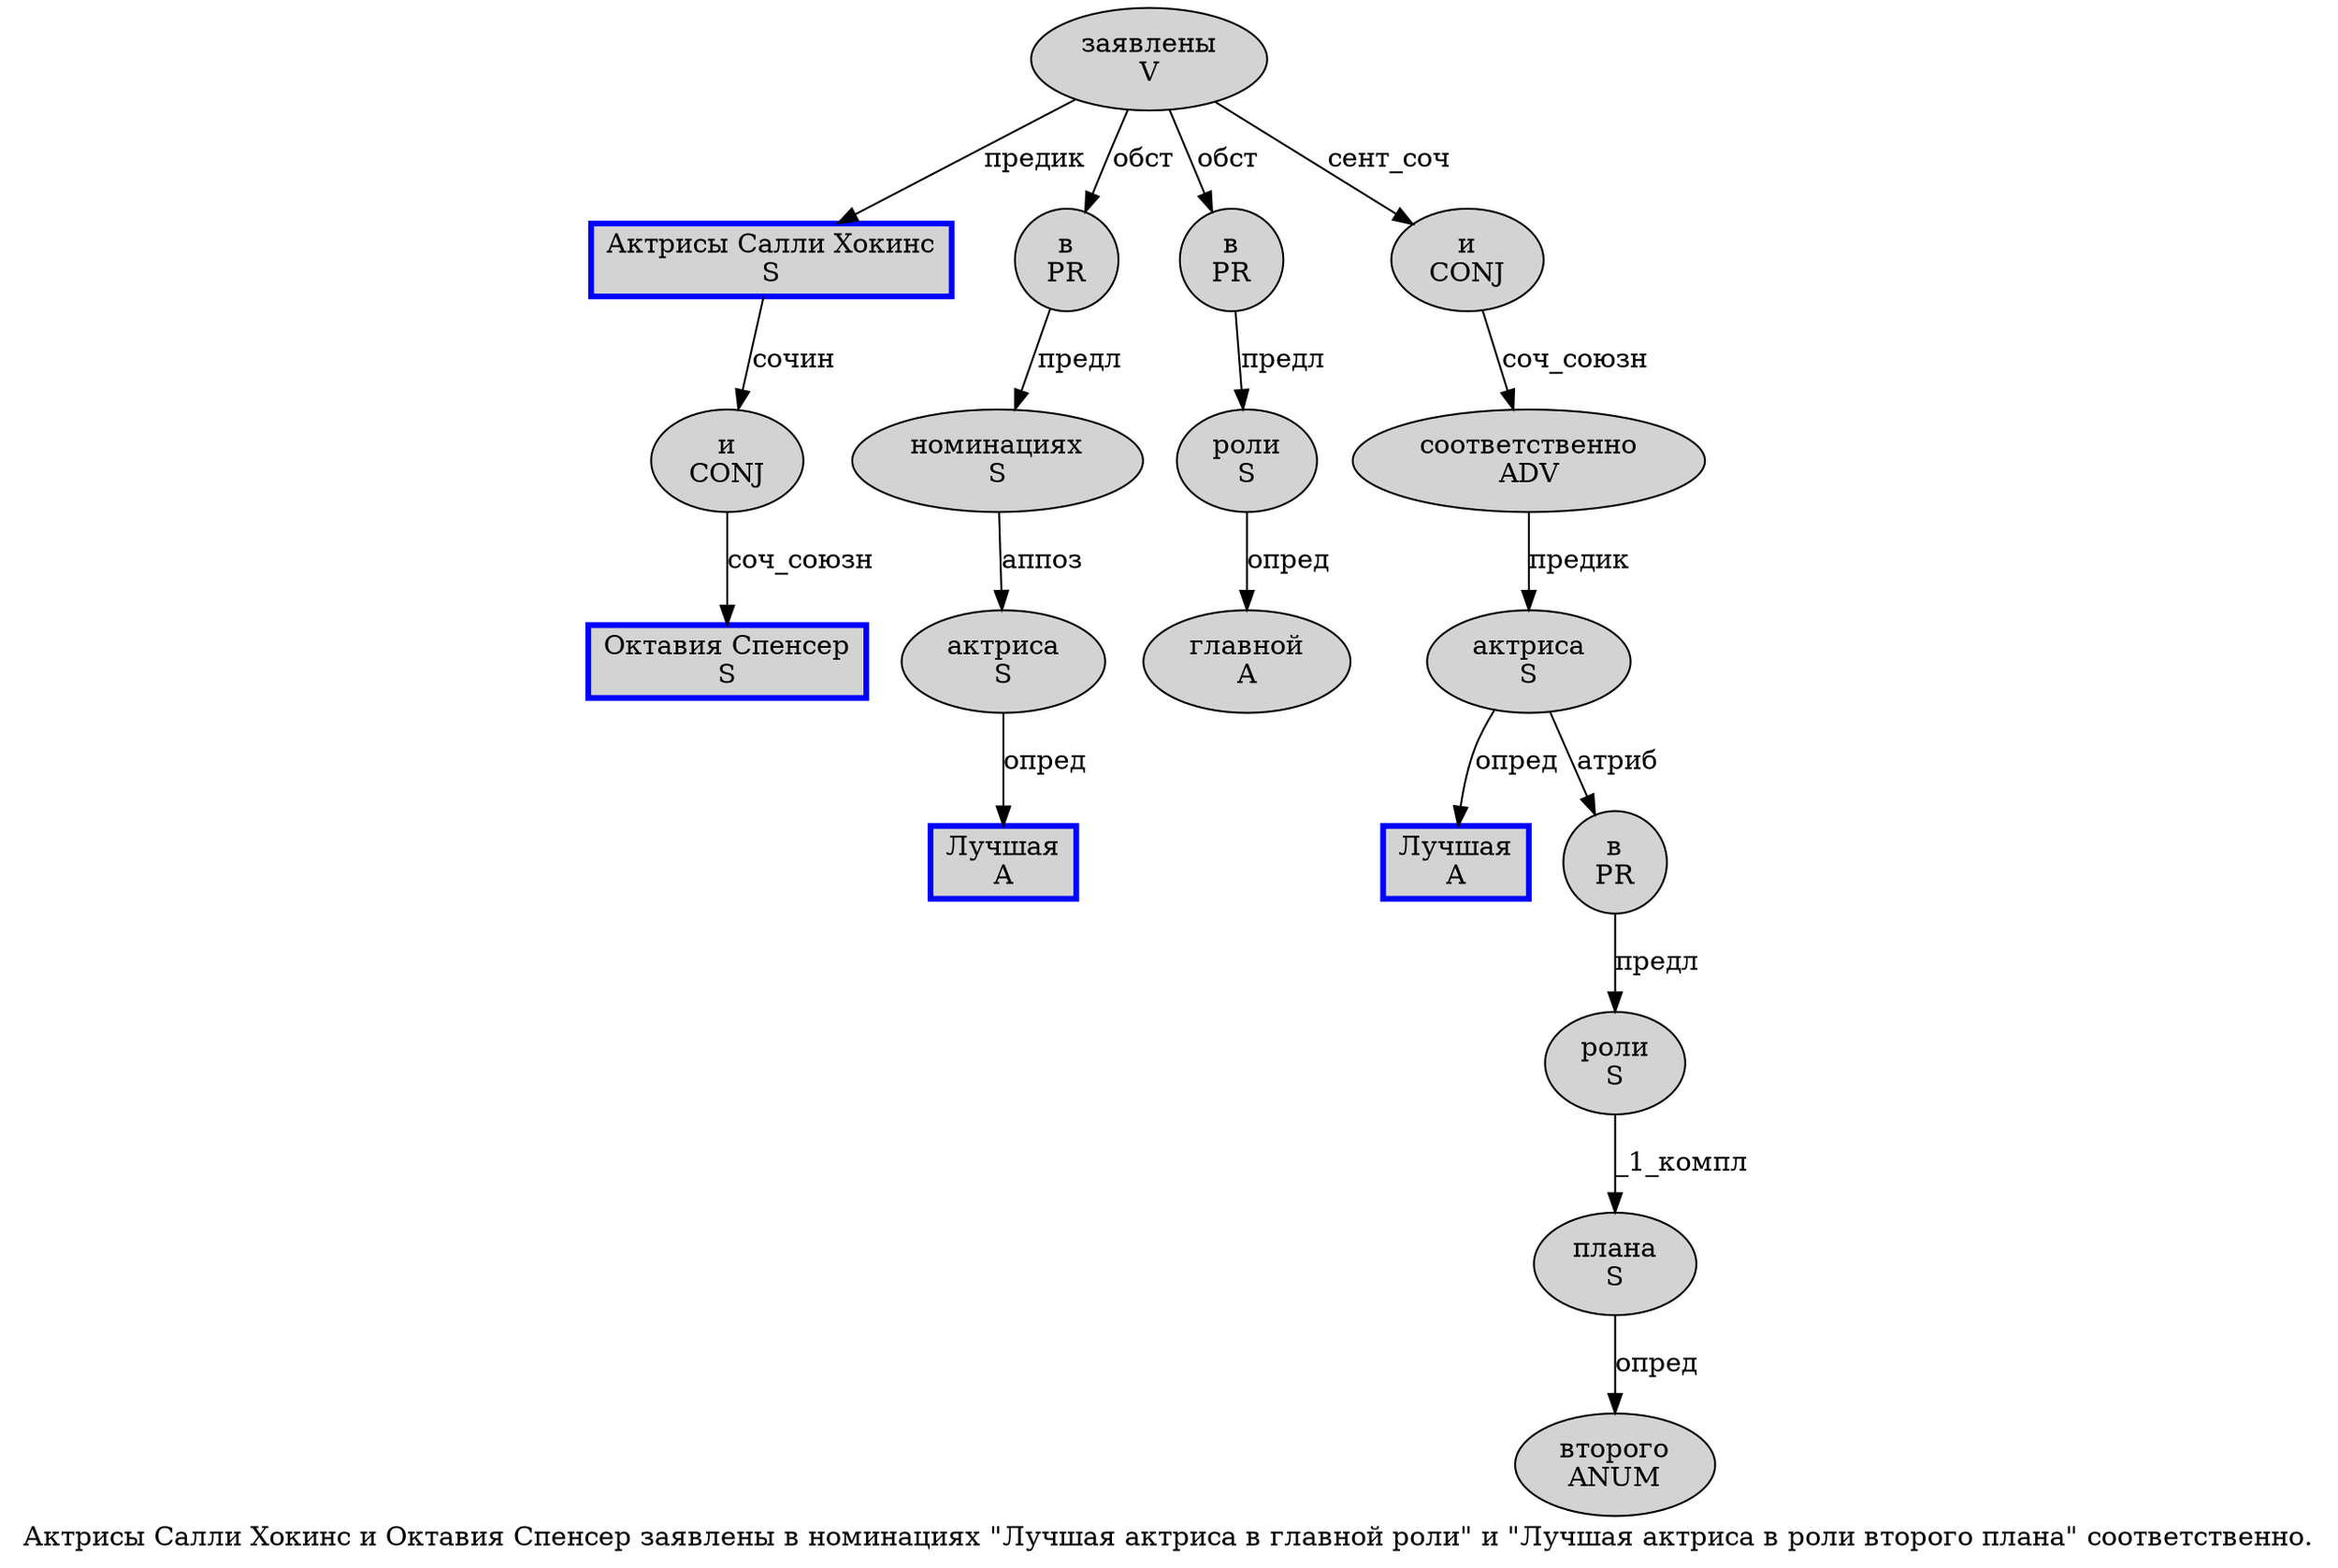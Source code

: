 digraph SENTENCE_556 {
	graph [label="Актрисы Салли Хокинс и Октавия Спенсер заявлены в номинациях \"Лучшая актриса в главной роли\" и \"Лучшая актриса в роли второго плана\" соответственно."]
	node [style=filled]
		0 [label="Актрисы Салли Хокинс
S" color=blue fillcolor=lightgray penwidth=3 shape=box]
		1 [label="и
CONJ" color="" fillcolor=lightgray penwidth=1 shape=ellipse]
		2 [label="Октавия Спенсер
S" color=blue fillcolor=lightgray penwidth=3 shape=box]
		3 [label="заявлены
V" color="" fillcolor=lightgray penwidth=1 shape=ellipse]
		4 [label="в
PR" color="" fillcolor=lightgray penwidth=1 shape=ellipse]
		5 [label="номинациях
S" color="" fillcolor=lightgray penwidth=1 shape=ellipse]
		7 [label="Лучшая
A" color=blue fillcolor=lightgray penwidth=3 shape=box]
		8 [label="актриса
S" color="" fillcolor=lightgray penwidth=1 shape=ellipse]
		9 [label="в
PR" color="" fillcolor=lightgray penwidth=1 shape=ellipse]
		10 [label="главной
A" color="" fillcolor=lightgray penwidth=1 shape=ellipse]
		11 [label="роли
S" color="" fillcolor=lightgray penwidth=1 shape=ellipse]
		13 [label="и
CONJ" color="" fillcolor=lightgray penwidth=1 shape=ellipse]
		15 [label="Лучшая
A" color=blue fillcolor=lightgray penwidth=3 shape=box]
		16 [label="актриса
S" color="" fillcolor=lightgray penwidth=1 shape=ellipse]
		17 [label="в
PR" color="" fillcolor=lightgray penwidth=1 shape=ellipse]
		18 [label="роли
S" color="" fillcolor=lightgray penwidth=1 shape=ellipse]
		19 [label="второго
ANUM" color="" fillcolor=lightgray penwidth=1 shape=ellipse]
		20 [label="плана
S" color="" fillcolor=lightgray penwidth=1 shape=ellipse]
		22 [label="соответственно
ADV" color="" fillcolor=lightgray penwidth=1 shape=ellipse]
			22 -> 16 [label="предик"]
			17 -> 18 [label="предл"]
			3 -> 0 [label="предик"]
			3 -> 4 [label="обст"]
			3 -> 9 [label="обст"]
			3 -> 13 [label="сент_соч"]
			18 -> 20 [label="_1_компл"]
			9 -> 11 [label="предл"]
			11 -> 10 [label="опред"]
			1 -> 2 [label="соч_союзн"]
			8 -> 7 [label="опред"]
			0 -> 1 [label="сочин"]
			13 -> 22 [label="соч_союзн"]
			16 -> 15 [label="опред"]
			16 -> 17 [label="атриб"]
			5 -> 8 [label="аппоз"]
			4 -> 5 [label="предл"]
			20 -> 19 [label="опред"]
}